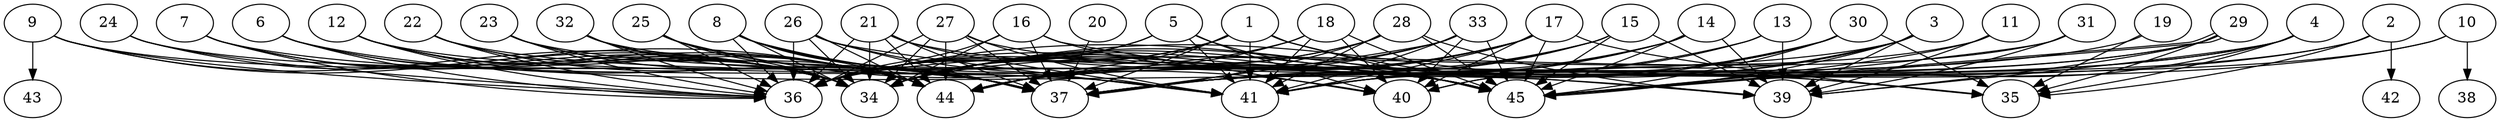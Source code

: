 // DAG automatically generated by daggen at Thu Oct  3 14:07:23 2019
// ./daggen --dot -n 45 --ccr 0.4 --fat 0.9 --regular 0.7 --density 0.9 --mindata 5242880 --maxdata 52428800 
digraph G {
  1 [size="123804160", alpha="0.18", expect_size="49521664"] 
  1 -> 34 [size ="49521664"]
  1 -> 35 [size ="49521664"]
  1 -> 36 [size ="49521664"]
  1 -> 37 [size ="49521664"]
  1 -> 41 [size ="49521664"]
  1 -> 44 [size ="49521664"]
  1 -> 45 [size ="49521664"]
  2 [size="95869440", alpha="0.12", expect_size="38347776"] 
  2 -> 35 [size ="38347776"]
  2 -> 37 [size ="38347776"]
  2 -> 41 [size ="38347776"]
  2 -> 42 [size ="38347776"]
  3 [size="37839360", alpha="0.08", expect_size="15135744"] 
  3 -> 34 [size ="15135744"]
  3 -> 37 [size ="15135744"]
  3 -> 39 [size ="15135744"]
  3 -> 40 [size ="15135744"]
  3 -> 41 [size ="15135744"]
  3 -> 45 [size ="15135744"]
  4 [size="32762880", alpha="0.03", expect_size="13105152"] 
  4 -> 35 [size ="13105152"]
  4 -> 37 [size ="13105152"]
  4 -> 39 [size ="13105152"]
  4 -> 44 [size ="13105152"]
  4 -> 45 [size ="13105152"]
  5 [size="68605440", alpha="0.19", expect_size="27442176"] 
  5 -> 34 [size ="27442176"]
  5 -> 36 [size ="27442176"]
  5 -> 40 [size ="27442176"]
  5 -> 41 [size ="27442176"]
  5 -> 45 [size ="27442176"]
  6 [size="21176320", alpha="0.13", expect_size="8470528"] 
  6 -> 34 [size ="8470528"]
  6 -> 36 [size ="8470528"]
  6 -> 39 [size ="8470528"]
  6 -> 44 [size ="8470528"]
  7 [size="34864640", alpha="0.08", expect_size="13945856"] 
  7 -> 34 [size ="13945856"]
  7 -> 36 [size ="13945856"]
  7 -> 41 [size ="13945856"]
  7 -> 44 [size ="13945856"]
  8 [size="123742720", alpha="0.09", expect_size="49497088"] 
  8 -> 34 [size ="49497088"]
  8 -> 36 [size ="49497088"]
  8 -> 37 [size ="49497088"]
  8 -> 40 [size ="49497088"]
  8 -> 41 [size ="49497088"]
  8 -> 44 [size ="49497088"]
  9 [size="127792640", alpha="0.03", expect_size="51117056"] 
  9 -> 34 [size ="51117056"]
  9 -> 36 [size ="51117056"]
  9 -> 37 [size ="51117056"]
  9 -> 43 [size ="51117056"]
  9 -> 44 [size ="51117056"]
  10 [size="49139200", alpha="0.16", expect_size="19655680"] 
  10 -> 37 [size ="19655680"]
  10 -> 38 [size ="19655680"]
  10 -> 45 [size ="19655680"]
  11 [size="39761920", alpha="0.09", expect_size="15904768"] 
  11 -> 36 [size ="15904768"]
  11 -> 39 [size ="15904768"]
  11 -> 45 [size ="15904768"]
  12 [size="25456640", alpha="0.14", expect_size="10182656"] 
  12 -> 34 [size ="10182656"]
  12 -> 36 [size ="10182656"]
  12 -> 37 [size ="10182656"]
  12 -> 41 [size ="10182656"]
  12 -> 44 [size ="10182656"]
  13 [size="96117760", alpha="0.16", expect_size="38447104"] 
  13 -> 34 [size ="38447104"]
  13 -> 39 [size ="38447104"]
  13 -> 41 [size ="38447104"]
  14 [size="25500160", alpha="0.06", expect_size="10200064"] 
  14 -> 34 [size ="10200064"]
  14 -> 37 [size ="10200064"]
  14 -> 39 [size ="10200064"]
  14 -> 44 [size ="10200064"]
  14 -> 45 [size ="10200064"]
  15 [size="41858560", alpha="0.06", expect_size="16743424"] 
  15 -> 34 [size ="16743424"]
  15 -> 37 [size ="16743424"]
  15 -> 39 [size ="16743424"]
  15 -> 44 [size ="16743424"]
  15 -> 45 [size ="16743424"]
  16 [size="38476800", alpha="0.08", expect_size="15390720"] 
  16 -> 34 [size ="15390720"]
  16 -> 36 [size ="15390720"]
  16 -> 37 [size ="15390720"]
  16 -> 40 [size ="15390720"]
  16 -> 45 [size ="15390720"]
  17 [size="114513920", alpha="0.14", expect_size="45805568"] 
  17 -> 34 [size ="45805568"]
  17 -> 35 [size ="45805568"]
  17 -> 36 [size ="45805568"]
  17 -> 40 [size ="45805568"]
  17 -> 41 [size ="45805568"]
  17 -> 44 [size ="45805568"]
  17 -> 45 [size ="45805568"]
  18 [size="44275200", alpha="0.07", expect_size="17710080"] 
  18 -> 36 [size ="17710080"]
  18 -> 40 [size ="17710080"]
  18 -> 41 [size ="17710080"]
  18 -> 44 [size ="17710080"]
  18 -> 45 [size ="17710080"]
  19 [size="96924160", alpha="0.07", expect_size="38769664"] 
  19 -> 35 [size ="38769664"]
  19 -> 44 [size ="38769664"]
  20 [size="114736640", alpha="0.12", expect_size="45894656"] 
  20 -> 37 [size ="45894656"]
  21 [size="93463040", alpha="0.16", expect_size="37385216"] 
  21 -> 34 [size ="37385216"]
  21 -> 36 [size ="37385216"]
  21 -> 37 [size ="37385216"]
  21 -> 39 [size ="37385216"]
  21 -> 41 [size ="37385216"]
  21 -> 44 [size ="37385216"]
  22 [size="28367360", alpha="0.14", expect_size="11346944"] 
  22 -> 34 [size ="11346944"]
  22 -> 36 [size ="11346944"]
  22 -> 37 [size ="11346944"]
  22 -> 45 [size ="11346944"]
  23 [size="113715200", alpha="0.16", expect_size="45486080"] 
  23 -> 34 [size ="45486080"]
  23 -> 36 [size ="45486080"]
  23 -> 37 [size ="45486080"]
  23 -> 45 [size ="45486080"]
  24 [size="87879680", alpha="0.01", expect_size="35151872"] 
  24 -> 34 [size ="35151872"]
  24 -> 36 [size ="35151872"]
  24 -> 37 [size ="35151872"]
  25 [size="122181120", alpha="0.16", expect_size="48872448"] 
  25 -> 34 [size ="48872448"]
  25 -> 36 [size ="48872448"]
  25 -> 37 [size ="48872448"]
  25 -> 45 [size ="48872448"]
  26 [size="37424640", alpha="0.12", expect_size="14969856"] 
  26 -> 34 [size ="14969856"]
  26 -> 36 [size ="14969856"]
  26 -> 37 [size ="14969856"]
  26 -> 41 [size ="14969856"]
  26 -> 44 [size ="14969856"]
  26 -> 45 [size ="14969856"]
  27 [size="86366720", alpha="0.12", expect_size="34546688"] 
  27 -> 34 [size ="34546688"]
  27 -> 35 [size ="34546688"]
  27 -> 36 [size ="34546688"]
  27 -> 37 [size ="34546688"]
  27 -> 41 [size ="34546688"]
  27 -> 44 [size ="34546688"]
  28 [size="50467840", alpha="0.11", expect_size="20187136"] 
  28 -> 34 [size ="20187136"]
  28 -> 36 [size ="20187136"]
  28 -> 37 [size ="20187136"]
  28 -> 39 [size ="20187136"]
  28 -> 41 [size ="20187136"]
  28 -> 45 [size ="20187136"]
  29 [size="92280320", alpha="0.09", expect_size="36912128"] 
  29 -> 35 [size ="36912128"]
  29 -> 37 [size ="36912128"]
  29 -> 39 [size ="36912128"]
  29 -> 44 [size ="36912128"]
  29 -> 45 [size ="36912128"]
  29 -> 45 [size ="36912128"]
  30 [size="17815040", alpha="0.13", expect_size="7126016"] 
  30 -> 35 [size ="7126016"]
  30 -> 36 [size ="7126016"]
  30 -> 37 [size ="7126016"]
  30 -> 40 [size ="7126016"]
  30 -> 41 [size ="7126016"]
  30 -> 45 [size ="7126016"]
  31 [size="91072000", alpha="0.02", expect_size="36428800"] 
  31 -> 34 [size ="36428800"]
  31 -> 39 [size ="36428800"]
  31 -> 45 [size ="36428800"]
  32 [size="68853760", alpha="0.12", expect_size="27541504"] 
  32 -> 34 [size ="27541504"]
  32 -> 36 [size ="27541504"]
  32 -> 37 [size ="27541504"]
  32 -> 44 [size ="27541504"]
  32 -> 45 [size ="27541504"]
  33 [size="33925120", alpha="0.17", expect_size="13570048"] 
  33 -> 34 [size ="13570048"]
  33 -> 37 [size ="13570048"]
  33 -> 40 [size ="13570048"]
  33 -> 41 [size ="13570048"]
  33 -> 44 [size ="13570048"]
  33 -> 45 [size ="13570048"]
  34 [size="128985600", alpha="0.04", expect_size="51594240"] 
  35 [size="19796480", alpha="0.16", expect_size="7918592"] 
  36 [size="115752960", alpha="0.12", expect_size="46301184"] 
  37 [size="71032320", alpha="0.05", expect_size="28412928"] 
  38 [size="25356800", alpha="0.04", expect_size="10142720"] 
  39 [size="89364480", alpha="0.17", expect_size="35745792"] 
  40 [size="23846400", alpha="0.07", expect_size="9538560"] 
  41 [size="100769280", alpha="0.11", expect_size="40307712"] 
  42 [size="110858240", alpha="0.17", expect_size="44343296"] 
  43 [size="66465280", alpha="0.00", expect_size="26586112"] 
  44 [size="50603520", alpha="0.16", expect_size="20241408"] 
  45 [size="75665920", alpha="0.11", expect_size="30266368"] 
}
